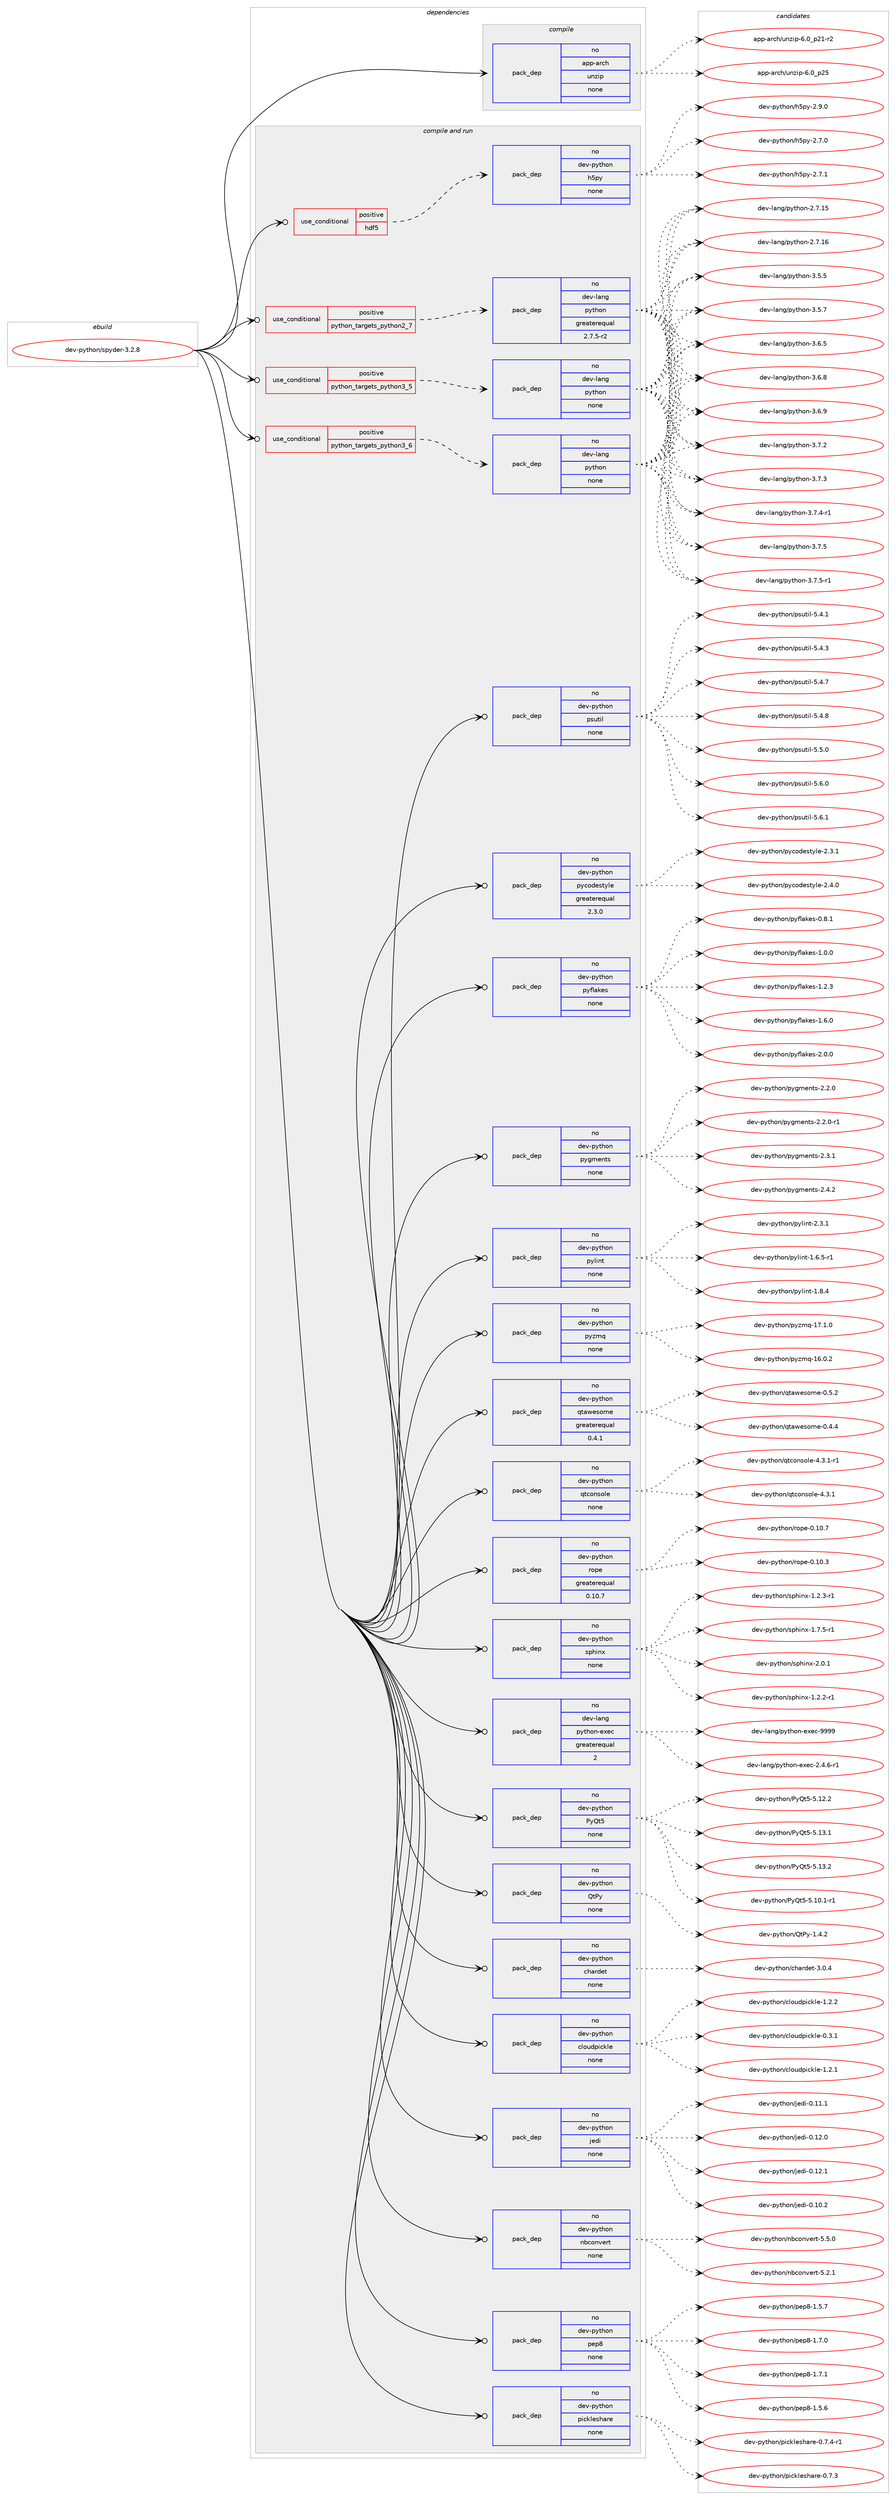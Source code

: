digraph prolog {

# *************
# Graph options
# *************

newrank=true;
concentrate=true;
compound=true;
graph [rankdir=LR,fontname=Helvetica,fontsize=10,ranksep=1.5];#, ranksep=2.5, nodesep=0.2];
edge  [arrowhead=vee];
node  [fontname=Helvetica,fontsize=10];

# **********
# The ebuild
# **********

subgraph cluster_leftcol {
color=gray;
rank=same;
label=<<i>ebuild</i>>;
id [label="dev-python/spyder-3.2.8", color=red, width=4, href="../dev-python/spyder-3.2.8.svg"];
}

# ****************
# The dependencies
# ****************

subgraph cluster_midcol {
color=gray;
label=<<i>dependencies</i>>;
subgraph cluster_compile {
fillcolor="#eeeeee";
style=filled;
label=<<i>compile</i>>;
subgraph pack476981 {
dependency638696 [label=<<TABLE BORDER="0" CELLBORDER="1" CELLSPACING="0" CELLPADDING="4" WIDTH="220"><TR><TD ROWSPAN="6" CELLPADDING="30">pack_dep</TD></TR><TR><TD WIDTH="110">no</TD></TR><TR><TD>app-arch</TD></TR><TR><TD>unzip</TD></TR><TR><TD>none</TD></TR><TR><TD></TD></TR></TABLE>>, shape=none, color=blue];
}
id:e -> dependency638696:w [weight=20,style="solid",arrowhead="vee"];
}
subgraph cluster_compileandrun {
fillcolor="#eeeeee";
style=filled;
label=<<i>compile and run</i>>;
subgraph cond149834 {
dependency638697 [label=<<TABLE BORDER="0" CELLBORDER="1" CELLSPACING="0" CELLPADDING="4"><TR><TD ROWSPAN="3" CELLPADDING="10">use_conditional</TD></TR><TR><TD>positive</TD></TR><TR><TD>hdf5</TD></TR></TABLE>>, shape=none, color=red];
subgraph pack476982 {
dependency638698 [label=<<TABLE BORDER="0" CELLBORDER="1" CELLSPACING="0" CELLPADDING="4" WIDTH="220"><TR><TD ROWSPAN="6" CELLPADDING="30">pack_dep</TD></TR><TR><TD WIDTH="110">no</TD></TR><TR><TD>dev-python</TD></TR><TR><TD>h5py</TD></TR><TR><TD>none</TD></TR><TR><TD></TD></TR></TABLE>>, shape=none, color=blue];
}
dependency638697:e -> dependency638698:w [weight=20,style="dashed",arrowhead="vee"];
}
id:e -> dependency638697:w [weight=20,style="solid",arrowhead="odotvee"];
subgraph cond149835 {
dependency638699 [label=<<TABLE BORDER="0" CELLBORDER="1" CELLSPACING="0" CELLPADDING="4"><TR><TD ROWSPAN="3" CELLPADDING="10">use_conditional</TD></TR><TR><TD>positive</TD></TR><TR><TD>python_targets_python2_7</TD></TR></TABLE>>, shape=none, color=red];
subgraph pack476983 {
dependency638700 [label=<<TABLE BORDER="0" CELLBORDER="1" CELLSPACING="0" CELLPADDING="4" WIDTH="220"><TR><TD ROWSPAN="6" CELLPADDING="30">pack_dep</TD></TR><TR><TD WIDTH="110">no</TD></TR><TR><TD>dev-lang</TD></TR><TR><TD>python</TD></TR><TR><TD>greaterequal</TD></TR><TR><TD>2.7.5-r2</TD></TR></TABLE>>, shape=none, color=blue];
}
dependency638699:e -> dependency638700:w [weight=20,style="dashed",arrowhead="vee"];
}
id:e -> dependency638699:w [weight=20,style="solid",arrowhead="odotvee"];
subgraph cond149836 {
dependency638701 [label=<<TABLE BORDER="0" CELLBORDER="1" CELLSPACING="0" CELLPADDING="4"><TR><TD ROWSPAN="3" CELLPADDING="10">use_conditional</TD></TR><TR><TD>positive</TD></TR><TR><TD>python_targets_python3_5</TD></TR></TABLE>>, shape=none, color=red];
subgraph pack476984 {
dependency638702 [label=<<TABLE BORDER="0" CELLBORDER="1" CELLSPACING="0" CELLPADDING="4" WIDTH="220"><TR><TD ROWSPAN="6" CELLPADDING="30">pack_dep</TD></TR><TR><TD WIDTH="110">no</TD></TR><TR><TD>dev-lang</TD></TR><TR><TD>python</TD></TR><TR><TD>none</TD></TR><TR><TD></TD></TR></TABLE>>, shape=none, color=blue];
}
dependency638701:e -> dependency638702:w [weight=20,style="dashed",arrowhead="vee"];
}
id:e -> dependency638701:w [weight=20,style="solid",arrowhead="odotvee"];
subgraph cond149837 {
dependency638703 [label=<<TABLE BORDER="0" CELLBORDER="1" CELLSPACING="0" CELLPADDING="4"><TR><TD ROWSPAN="3" CELLPADDING="10">use_conditional</TD></TR><TR><TD>positive</TD></TR><TR><TD>python_targets_python3_6</TD></TR></TABLE>>, shape=none, color=red];
subgraph pack476985 {
dependency638704 [label=<<TABLE BORDER="0" CELLBORDER="1" CELLSPACING="0" CELLPADDING="4" WIDTH="220"><TR><TD ROWSPAN="6" CELLPADDING="30">pack_dep</TD></TR><TR><TD WIDTH="110">no</TD></TR><TR><TD>dev-lang</TD></TR><TR><TD>python</TD></TR><TR><TD>none</TD></TR><TR><TD></TD></TR></TABLE>>, shape=none, color=blue];
}
dependency638703:e -> dependency638704:w [weight=20,style="dashed",arrowhead="vee"];
}
id:e -> dependency638703:w [weight=20,style="solid",arrowhead="odotvee"];
subgraph pack476986 {
dependency638705 [label=<<TABLE BORDER="0" CELLBORDER="1" CELLSPACING="0" CELLPADDING="4" WIDTH="220"><TR><TD ROWSPAN="6" CELLPADDING="30">pack_dep</TD></TR><TR><TD WIDTH="110">no</TD></TR><TR><TD>dev-lang</TD></TR><TR><TD>python-exec</TD></TR><TR><TD>greaterequal</TD></TR><TR><TD>2</TD></TR></TABLE>>, shape=none, color=blue];
}
id:e -> dependency638705:w [weight=20,style="solid",arrowhead="odotvee"];
subgraph pack476987 {
dependency638706 [label=<<TABLE BORDER="0" CELLBORDER="1" CELLSPACING="0" CELLPADDING="4" WIDTH="220"><TR><TD ROWSPAN="6" CELLPADDING="30">pack_dep</TD></TR><TR><TD WIDTH="110">no</TD></TR><TR><TD>dev-python</TD></TR><TR><TD>PyQt5</TD></TR><TR><TD>none</TD></TR><TR><TD></TD></TR></TABLE>>, shape=none, color=blue];
}
id:e -> dependency638706:w [weight=20,style="solid",arrowhead="odotvee"];
subgraph pack476988 {
dependency638707 [label=<<TABLE BORDER="0" CELLBORDER="1" CELLSPACING="0" CELLPADDING="4" WIDTH="220"><TR><TD ROWSPAN="6" CELLPADDING="30">pack_dep</TD></TR><TR><TD WIDTH="110">no</TD></TR><TR><TD>dev-python</TD></TR><TR><TD>QtPy</TD></TR><TR><TD>none</TD></TR><TR><TD></TD></TR></TABLE>>, shape=none, color=blue];
}
id:e -> dependency638707:w [weight=20,style="solid",arrowhead="odotvee"];
subgraph pack476989 {
dependency638708 [label=<<TABLE BORDER="0" CELLBORDER="1" CELLSPACING="0" CELLPADDING="4" WIDTH="220"><TR><TD ROWSPAN="6" CELLPADDING="30">pack_dep</TD></TR><TR><TD WIDTH="110">no</TD></TR><TR><TD>dev-python</TD></TR><TR><TD>chardet</TD></TR><TR><TD>none</TD></TR><TR><TD></TD></TR></TABLE>>, shape=none, color=blue];
}
id:e -> dependency638708:w [weight=20,style="solid",arrowhead="odotvee"];
subgraph pack476990 {
dependency638709 [label=<<TABLE BORDER="0" CELLBORDER="1" CELLSPACING="0" CELLPADDING="4" WIDTH="220"><TR><TD ROWSPAN="6" CELLPADDING="30">pack_dep</TD></TR><TR><TD WIDTH="110">no</TD></TR><TR><TD>dev-python</TD></TR><TR><TD>cloudpickle</TD></TR><TR><TD>none</TD></TR><TR><TD></TD></TR></TABLE>>, shape=none, color=blue];
}
id:e -> dependency638709:w [weight=20,style="solid",arrowhead="odotvee"];
subgraph pack476991 {
dependency638710 [label=<<TABLE BORDER="0" CELLBORDER="1" CELLSPACING="0" CELLPADDING="4" WIDTH="220"><TR><TD ROWSPAN="6" CELLPADDING="30">pack_dep</TD></TR><TR><TD WIDTH="110">no</TD></TR><TR><TD>dev-python</TD></TR><TR><TD>jedi</TD></TR><TR><TD>none</TD></TR><TR><TD></TD></TR></TABLE>>, shape=none, color=blue];
}
id:e -> dependency638710:w [weight=20,style="solid",arrowhead="odotvee"];
subgraph pack476992 {
dependency638711 [label=<<TABLE BORDER="0" CELLBORDER="1" CELLSPACING="0" CELLPADDING="4" WIDTH="220"><TR><TD ROWSPAN="6" CELLPADDING="30">pack_dep</TD></TR><TR><TD WIDTH="110">no</TD></TR><TR><TD>dev-python</TD></TR><TR><TD>nbconvert</TD></TR><TR><TD>none</TD></TR><TR><TD></TD></TR></TABLE>>, shape=none, color=blue];
}
id:e -> dependency638711:w [weight=20,style="solid",arrowhead="odotvee"];
subgraph pack476993 {
dependency638712 [label=<<TABLE BORDER="0" CELLBORDER="1" CELLSPACING="0" CELLPADDING="4" WIDTH="220"><TR><TD ROWSPAN="6" CELLPADDING="30">pack_dep</TD></TR><TR><TD WIDTH="110">no</TD></TR><TR><TD>dev-python</TD></TR><TR><TD>pep8</TD></TR><TR><TD>none</TD></TR><TR><TD></TD></TR></TABLE>>, shape=none, color=blue];
}
id:e -> dependency638712:w [weight=20,style="solid",arrowhead="odotvee"];
subgraph pack476994 {
dependency638713 [label=<<TABLE BORDER="0" CELLBORDER="1" CELLSPACING="0" CELLPADDING="4" WIDTH="220"><TR><TD ROWSPAN="6" CELLPADDING="30">pack_dep</TD></TR><TR><TD WIDTH="110">no</TD></TR><TR><TD>dev-python</TD></TR><TR><TD>pickleshare</TD></TR><TR><TD>none</TD></TR><TR><TD></TD></TR></TABLE>>, shape=none, color=blue];
}
id:e -> dependency638713:w [weight=20,style="solid",arrowhead="odotvee"];
subgraph pack476995 {
dependency638714 [label=<<TABLE BORDER="0" CELLBORDER="1" CELLSPACING="0" CELLPADDING="4" WIDTH="220"><TR><TD ROWSPAN="6" CELLPADDING="30">pack_dep</TD></TR><TR><TD WIDTH="110">no</TD></TR><TR><TD>dev-python</TD></TR><TR><TD>psutil</TD></TR><TR><TD>none</TD></TR><TR><TD></TD></TR></TABLE>>, shape=none, color=blue];
}
id:e -> dependency638714:w [weight=20,style="solid",arrowhead="odotvee"];
subgraph pack476996 {
dependency638715 [label=<<TABLE BORDER="0" CELLBORDER="1" CELLSPACING="0" CELLPADDING="4" WIDTH="220"><TR><TD ROWSPAN="6" CELLPADDING="30">pack_dep</TD></TR><TR><TD WIDTH="110">no</TD></TR><TR><TD>dev-python</TD></TR><TR><TD>pycodestyle</TD></TR><TR><TD>greaterequal</TD></TR><TR><TD>2.3.0</TD></TR></TABLE>>, shape=none, color=blue];
}
id:e -> dependency638715:w [weight=20,style="solid",arrowhead="odotvee"];
subgraph pack476997 {
dependency638716 [label=<<TABLE BORDER="0" CELLBORDER="1" CELLSPACING="0" CELLPADDING="4" WIDTH="220"><TR><TD ROWSPAN="6" CELLPADDING="30">pack_dep</TD></TR><TR><TD WIDTH="110">no</TD></TR><TR><TD>dev-python</TD></TR><TR><TD>pyflakes</TD></TR><TR><TD>none</TD></TR><TR><TD></TD></TR></TABLE>>, shape=none, color=blue];
}
id:e -> dependency638716:w [weight=20,style="solid",arrowhead="odotvee"];
subgraph pack476998 {
dependency638717 [label=<<TABLE BORDER="0" CELLBORDER="1" CELLSPACING="0" CELLPADDING="4" WIDTH="220"><TR><TD ROWSPAN="6" CELLPADDING="30">pack_dep</TD></TR><TR><TD WIDTH="110">no</TD></TR><TR><TD>dev-python</TD></TR><TR><TD>pygments</TD></TR><TR><TD>none</TD></TR><TR><TD></TD></TR></TABLE>>, shape=none, color=blue];
}
id:e -> dependency638717:w [weight=20,style="solid",arrowhead="odotvee"];
subgraph pack476999 {
dependency638718 [label=<<TABLE BORDER="0" CELLBORDER="1" CELLSPACING="0" CELLPADDING="4" WIDTH="220"><TR><TD ROWSPAN="6" CELLPADDING="30">pack_dep</TD></TR><TR><TD WIDTH="110">no</TD></TR><TR><TD>dev-python</TD></TR><TR><TD>pylint</TD></TR><TR><TD>none</TD></TR><TR><TD></TD></TR></TABLE>>, shape=none, color=blue];
}
id:e -> dependency638718:w [weight=20,style="solid",arrowhead="odotvee"];
subgraph pack477000 {
dependency638719 [label=<<TABLE BORDER="0" CELLBORDER="1" CELLSPACING="0" CELLPADDING="4" WIDTH="220"><TR><TD ROWSPAN="6" CELLPADDING="30">pack_dep</TD></TR><TR><TD WIDTH="110">no</TD></TR><TR><TD>dev-python</TD></TR><TR><TD>pyzmq</TD></TR><TR><TD>none</TD></TR><TR><TD></TD></TR></TABLE>>, shape=none, color=blue];
}
id:e -> dependency638719:w [weight=20,style="solid",arrowhead="odotvee"];
subgraph pack477001 {
dependency638720 [label=<<TABLE BORDER="0" CELLBORDER="1" CELLSPACING="0" CELLPADDING="4" WIDTH="220"><TR><TD ROWSPAN="6" CELLPADDING="30">pack_dep</TD></TR><TR><TD WIDTH="110">no</TD></TR><TR><TD>dev-python</TD></TR><TR><TD>qtawesome</TD></TR><TR><TD>greaterequal</TD></TR><TR><TD>0.4.1</TD></TR></TABLE>>, shape=none, color=blue];
}
id:e -> dependency638720:w [weight=20,style="solid",arrowhead="odotvee"];
subgraph pack477002 {
dependency638721 [label=<<TABLE BORDER="0" CELLBORDER="1" CELLSPACING="0" CELLPADDING="4" WIDTH="220"><TR><TD ROWSPAN="6" CELLPADDING="30">pack_dep</TD></TR><TR><TD WIDTH="110">no</TD></TR><TR><TD>dev-python</TD></TR><TR><TD>qtconsole</TD></TR><TR><TD>none</TD></TR><TR><TD></TD></TR></TABLE>>, shape=none, color=blue];
}
id:e -> dependency638721:w [weight=20,style="solid",arrowhead="odotvee"];
subgraph pack477003 {
dependency638722 [label=<<TABLE BORDER="0" CELLBORDER="1" CELLSPACING="0" CELLPADDING="4" WIDTH="220"><TR><TD ROWSPAN="6" CELLPADDING="30">pack_dep</TD></TR><TR><TD WIDTH="110">no</TD></TR><TR><TD>dev-python</TD></TR><TR><TD>rope</TD></TR><TR><TD>greaterequal</TD></TR><TR><TD>0.10.7</TD></TR></TABLE>>, shape=none, color=blue];
}
id:e -> dependency638722:w [weight=20,style="solid",arrowhead="odotvee"];
subgraph pack477004 {
dependency638723 [label=<<TABLE BORDER="0" CELLBORDER="1" CELLSPACING="0" CELLPADDING="4" WIDTH="220"><TR><TD ROWSPAN="6" CELLPADDING="30">pack_dep</TD></TR><TR><TD WIDTH="110">no</TD></TR><TR><TD>dev-python</TD></TR><TR><TD>sphinx</TD></TR><TR><TD>none</TD></TR><TR><TD></TD></TR></TABLE>>, shape=none, color=blue];
}
id:e -> dependency638723:w [weight=20,style="solid",arrowhead="odotvee"];
}
subgraph cluster_run {
fillcolor="#eeeeee";
style=filled;
label=<<i>run</i>>;
}
}

# **************
# The candidates
# **************

subgraph cluster_choices {
rank=same;
color=gray;
label=<<i>candidates</i>>;

subgraph choice476981 {
color=black;
nodesep=1;
choice9711211245971149910447117110122105112455446489511250494511450 [label="app-arch/unzip-6.0_p21-r2", color=red, width=4,href="../app-arch/unzip-6.0_p21-r2.svg"];
choice971121124597114991044711711012210511245544648951125053 [label="app-arch/unzip-6.0_p25", color=red, width=4,href="../app-arch/unzip-6.0_p25.svg"];
dependency638696:e -> choice9711211245971149910447117110122105112455446489511250494511450:w [style=dotted,weight="100"];
dependency638696:e -> choice971121124597114991044711711012210511245544648951125053:w [style=dotted,weight="100"];
}
subgraph choice476982 {
color=black;
nodesep=1;
choice100101118451121211161041111104710453112121455046554648 [label="dev-python/h5py-2.7.0", color=red, width=4,href="../dev-python/h5py-2.7.0.svg"];
choice100101118451121211161041111104710453112121455046554649 [label="dev-python/h5py-2.7.1", color=red, width=4,href="../dev-python/h5py-2.7.1.svg"];
choice100101118451121211161041111104710453112121455046574648 [label="dev-python/h5py-2.9.0", color=red, width=4,href="../dev-python/h5py-2.9.0.svg"];
dependency638698:e -> choice100101118451121211161041111104710453112121455046554648:w [style=dotted,weight="100"];
dependency638698:e -> choice100101118451121211161041111104710453112121455046554649:w [style=dotted,weight="100"];
dependency638698:e -> choice100101118451121211161041111104710453112121455046574648:w [style=dotted,weight="100"];
}
subgraph choice476983 {
color=black;
nodesep=1;
choice10010111845108971101034711212111610411111045504655464953 [label="dev-lang/python-2.7.15", color=red, width=4,href="../dev-lang/python-2.7.15.svg"];
choice10010111845108971101034711212111610411111045504655464954 [label="dev-lang/python-2.7.16", color=red, width=4,href="../dev-lang/python-2.7.16.svg"];
choice100101118451089711010347112121116104111110455146534653 [label="dev-lang/python-3.5.5", color=red, width=4,href="../dev-lang/python-3.5.5.svg"];
choice100101118451089711010347112121116104111110455146534655 [label="dev-lang/python-3.5.7", color=red, width=4,href="../dev-lang/python-3.5.7.svg"];
choice100101118451089711010347112121116104111110455146544653 [label="dev-lang/python-3.6.5", color=red, width=4,href="../dev-lang/python-3.6.5.svg"];
choice100101118451089711010347112121116104111110455146544656 [label="dev-lang/python-3.6.8", color=red, width=4,href="../dev-lang/python-3.6.8.svg"];
choice100101118451089711010347112121116104111110455146544657 [label="dev-lang/python-3.6.9", color=red, width=4,href="../dev-lang/python-3.6.9.svg"];
choice100101118451089711010347112121116104111110455146554650 [label="dev-lang/python-3.7.2", color=red, width=4,href="../dev-lang/python-3.7.2.svg"];
choice100101118451089711010347112121116104111110455146554651 [label="dev-lang/python-3.7.3", color=red, width=4,href="../dev-lang/python-3.7.3.svg"];
choice1001011184510897110103471121211161041111104551465546524511449 [label="dev-lang/python-3.7.4-r1", color=red, width=4,href="../dev-lang/python-3.7.4-r1.svg"];
choice100101118451089711010347112121116104111110455146554653 [label="dev-lang/python-3.7.5", color=red, width=4,href="../dev-lang/python-3.7.5.svg"];
choice1001011184510897110103471121211161041111104551465546534511449 [label="dev-lang/python-3.7.5-r1", color=red, width=4,href="../dev-lang/python-3.7.5-r1.svg"];
dependency638700:e -> choice10010111845108971101034711212111610411111045504655464953:w [style=dotted,weight="100"];
dependency638700:e -> choice10010111845108971101034711212111610411111045504655464954:w [style=dotted,weight="100"];
dependency638700:e -> choice100101118451089711010347112121116104111110455146534653:w [style=dotted,weight="100"];
dependency638700:e -> choice100101118451089711010347112121116104111110455146534655:w [style=dotted,weight="100"];
dependency638700:e -> choice100101118451089711010347112121116104111110455146544653:w [style=dotted,weight="100"];
dependency638700:e -> choice100101118451089711010347112121116104111110455146544656:w [style=dotted,weight="100"];
dependency638700:e -> choice100101118451089711010347112121116104111110455146544657:w [style=dotted,weight="100"];
dependency638700:e -> choice100101118451089711010347112121116104111110455146554650:w [style=dotted,weight="100"];
dependency638700:e -> choice100101118451089711010347112121116104111110455146554651:w [style=dotted,weight="100"];
dependency638700:e -> choice1001011184510897110103471121211161041111104551465546524511449:w [style=dotted,weight="100"];
dependency638700:e -> choice100101118451089711010347112121116104111110455146554653:w [style=dotted,weight="100"];
dependency638700:e -> choice1001011184510897110103471121211161041111104551465546534511449:w [style=dotted,weight="100"];
}
subgraph choice476984 {
color=black;
nodesep=1;
choice10010111845108971101034711212111610411111045504655464953 [label="dev-lang/python-2.7.15", color=red, width=4,href="../dev-lang/python-2.7.15.svg"];
choice10010111845108971101034711212111610411111045504655464954 [label="dev-lang/python-2.7.16", color=red, width=4,href="../dev-lang/python-2.7.16.svg"];
choice100101118451089711010347112121116104111110455146534653 [label="dev-lang/python-3.5.5", color=red, width=4,href="../dev-lang/python-3.5.5.svg"];
choice100101118451089711010347112121116104111110455146534655 [label="dev-lang/python-3.5.7", color=red, width=4,href="../dev-lang/python-3.5.7.svg"];
choice100101118451089711010347112121116104111110455146544653 [label="dev-lang/python-3.6.5", color=red, width=4,href="../dev-lang/python-3.6.5.svg"];
choice100101118451089711010347112121116104111110455146544656 [label="dev-lang/python-3.6.8", color=red, width=4,href="../dev-lang/python-3.6.8.svg"];
choice100101118451089711010347112121116104111110455146544657 [label="dev-lang/python-3.6.9", color=red, width=4,href="../dev-lang/python-3.6.9.svg"];
choice100101118451089711010347112121116104111110455146554650 [label="dev-lang/python-3.7.2", color=red, width=4,href="../dev-lang/python-3.7.2.svg"];
choice100101118451089711010347112121116104111110455146554651 [label="dev-lang/python-3.7.3", color=red, width=4,href="../dev-lang/python-3.7.3.svg"];
choice1001011184510897110103471121211161041111104551465546524511449 [label="dev-lang/python-3.7.4-r1", color=red, width=4,href="../dev-lang/python-3.7.4-r1.svg"];
choice100101118451089711010347112121116104111110455146554653 [label="dev-lang/python-3.7.5", color=red, width=4,href="../dev-lang/python-3.7.5.svg"];
choice1001011184510897110103471121211161041111104551465546534511449 [label="dev-lang/python-3.7.5-r1", color=red, width=4,href="../dev-lang/python-3.7.5-r1.svg"];
dependency638702:e -> choice10010111845108971101034711212111610411111045504655464953:w [style=dotted,weight="100"];
dependency638702:e -> choice10010111845108971101034711212111610411111045504655464954:w [style=dotted,weight="100"];
dependency638702:e -> choice100101118451089711010347112121116104111110455146534653:w [style=dotted,weight="100"];
dependency638702:e -> choice100101118451089711010347112121116104111110455146534655:w [style=dotted,weight="100"];
dependency638702:e -> choice100101118451089711010347112121116104111110455146544653:w [style=dotted,weight="100"];
dependency638702:e -> choice100101118451089711010347112121116104111110455146544656:w [style=dotted,weight="100"];
dependency638702:e -> choice100101118451089711010347112121116104111110455146544657:w [style=dotted,weight="100"];
dependency638702:e -> choice100101118451089711010347112121116104111110455146554650:w [style=dotted,weight="100"];
dependency638702:e -> choice100101118451089711010347112121116104111110455146554651:w [style=dotted,weight="100"];
dependency638702:e -> choice1001011184510897110103471121211161041111104551465546524511449:w [style=dotted,weight="100"];
dependency638702:e -> choice100101118451089711010347112121116104111110455146554653:w [style=dotted,weight="100"];
dependency638702:e -> choice1001011184510897110103471121211161041111104551465546534511449:w [style=dotted,weight="100"];
}
subgraph choice476985 {
color=black;
nodesep=1;
choice10010111845108971101034711212111610411111045504655464953 [label="dev-lang/python-2.7.15", color=red, width=4,href="../dev-lang/python-2.7.15.svg"];
choice10010111845108971101034711212111610411111045504655464954 [label="dev-lang/python-2.7.16", color=red, width=4,href="../dev-lang/python-2.7.16.svg"];
choice100101118451089711010347112121116104111110455146534653 [label="dev-lang/python-3.5.5", color=red, width=4,href="../dev-lang/python-3.5.5.svg"];
choice100101118451089711010347112121116104111110455146534655 [label="dev-lang/python-3.5.7", color=red, width=4,href="../dev-lang/python-3.5.7.svg"];
choice100101118451089711010347112121116104111110455146544653 [label="dev-lang/python-3.6.5", color=red, width=4,href="../dev-lang/python-3.6.5.svg"];
choice100101118451089711010347112121116104111110455146544656 [label="dev-lang/python-3.6.8", color=red, width=4,href="../dev-lang/python-3.6.8.svg"];
choice100101118451089711010347112121116104111110455146544657 [label="dev-lang/python-3.6.9", color=red, width=4,href="../dev-lang/python-3.6.9.svg"];
choice100101118451089711010347112121116104111110455146554650 [label="dev-lang/python-3.7.2", color=red, width=4,href="../dev-lang/python-3.7.2.svg"];
choice100101118451089711010347112121116104111110455146554651 [label="dev-lang/python-3.7.3", color=red, width=4,href="../dev-lang/python-3.7.3.svg"];
choice1001011184510897110103471121211161041111104551465546524511449 [label="dev-lang/python-3.7.4-r1", color=red, width=4,href="../dev-lang/python-3.7.4-r1.svg"];
choice100101118451089711010347112121116104111110455146554653 [label="dev-lang/python-3.7.5", color=red, width=4,href="../dev-lang/python-3.7.5.svg"];
choice1001011184510897110103471121211161041111104551465546534511449 [label="dev-lang/python-3.7.5-r1", color=red, width=4,href="../dev-lang/python-3.7.5-r1.svg"];
dependency638704:e -> choice10010111845108971101034711212111610411111045504655464953:w [style=dotted,weight="100"];
dependency638704:e -> choice10010111845108971101034711212111610411111045504655464954:w [style=dotted,weight="100"];
dependency638704:e -> choice100101118451089711010347112121116104111110455146534653:w [style=dotted,weight="100"];
dependency638704:e -> choice100101118451089711010347112121116104111110455146534655:w [style=dotted,weight="100"];
dependency638704:e -> choice100101118451089711010347112121116104111110455146544653:w [style=dotted,weight="100"];
dependency638704:e -> choice100101118451089711010347112121116104111110455146544656:w [style=dotted,weight="100"];
dependency638704:e -> choice100101118451089711010347112121116104111110455146544657:w [style=dotted,weight="100"];
dependency638704:e -> choice100101118451089711010347112121116104111110455146554650:w [style=dotted,weight="100"];
dependency638704:e -> choice100101118451089711010347112121116104111110455146554651:w [style=dotted,weight="100"];
dependency638704:e -> choice1001011184510897110103471121211161041111104551465546524511449:w [style=dotted,weight="100"];
dependency638704:e -> choice100101118451089711010347112121116104111110455146554653:w [style=dotted,weight="100"];
dependency638704:e -> choice1001011184510897110103471121211161041111104551465546534511449:w [style=dotted,weight="100"];
}
subgraph choice476986 {
color=black;
nodesep=1;
choice10010111845108971101034711212111610411111045101120101994550465246544511449 [label="dev-lang/python-exec-2.4.6-r1", color=red, width=4,href="../dev-lang/python-exec-2.4.6-r1.svg"];
choice10010111845108971101034711212111610411111045101120101994557575757 [label="dev-lang/python-exec-9999", color=red, width=4,href="../dev-lang/python-exec-9999.svg"];
dependency638705:e -> choice10010111845108971101034711212111610411111045101120101994550465246544511449:w [style=dotted,weight="100"];
dependency638705:e -> choice10010111845108971101034711212111610411111045101120101994557575757:w [style=dotted,weight="100"];
}
subgraph choice476987 {
color=black;
nodesep=1;
choice1001011184511212111610411111047801218111653455346494846494511449 [label="dev-python/PyQt5-5.10.1-r1", color=red, width=4,href="../dev-python/PyQt5-5.10.1-r1.svg"];
choice100101118451121211161041111104780121811165345534649504650 [label="dev-python/PyQt5-5.12.2", color=red, width=4,href="../dev-python/PyQt5-5.12.2.svg"];
choice100101118451121211161041111104780121811165345534649514649 [label="dev-python/PyQt5-5.13.1", color=red, width=4,href="../dev-python/PyQt5-5.13.1.svg"];
choice100101118451121211161041111104780121811165345534649514650 [label="dev-python/PyQt5-5.13.2", color=red, width=4,href="../dev-python/PyQt5-5.13.2.svg"];
dependency638706:e -> choice1001011184511212111610411111047801218111653455346494846494511449:w [style=dotted,weight="100"];
dependency638706:e -> choice100101118451121211161041111104780121811165345534649504650:w [style=dotted,weight="100"];
dependency638706:e -> choice100101118451121211161041111104780121811165345534649514649:w [style=dotted,weight="100"];
dependency638706:e -> choice100101118451121211161041111104780121811165345534649514650:w [style=dotted,weight="100"];
}
subgraph choice476988 {
color=black;
nodesep=1;
choice10010111845112121116104111110478111680121454946524650 [label="dev-python/QtPy-1.4.2", color=red, width=4,href="../dev-python/QtPy-1.4.2.svg"];
dependency638707:e -> choice10010111845112121116104111110478111680121454946524650:w [style=dotted,weight="100"];
}
subgraph choice476989 {
color=black;
nodesep=1;
choice10010111845112121116104111110479910497114100101116455146484652 [label="dev-python/chardet-3.0.4", color=red, width=4,href="../dev-python/chardet-3.0.4.svg"];
dependency638708:e -> choice10010111845112121116104111110479910497114100101116455146484652:w [style=dotted,weight="100"];
}
subgraph choice476990 {
color=black;
nodesep=1;
choice10010111845112121116104111110479910811111710011210599107108101454846514649 [label="dev-python/cloudpickle-0.3.1", color=red, width=4,href="../dev-python/cloudpickle-0.3.1.svg"];
choice10010111845112121116104111110479910811111710011210599107108101454946504649 [label="dev-python/cloudpickle-1.2.1", color=red, width=4,href="../dev-python/cloudpickle-1.2.1.svg"];
choice10010111845112121116104111110479910811111710011210599107108101454946504650 [label="dev-python/cloudpickle-1.2.2", color=red, width=4,href="../dev-python/cloudpickle-1.2.2.svg"];
dependency638709:e -> choice10010111845112121116104111110479910811111710011210599107108101454846514649:w [style=dotted,weight="100"];
dependency638709:e -> choice10010111845112121116104111110479910811111710011210599107108101454946504649:w [style=dotted,weight="100"];
dependency638709:e -> choice10010111845112121116104111110479910811111710011210599107108101454946504650:w [style=dotted,weight="100"];
}
subgraph choice476991 {
color=black;
nodesep=1;
choice100101118451121211161041111104710610110010545484649484650 [label="dev-python/jedi-0.10.2", color=red, width=4,href="../dev-python/jedi-0.10.2.svg"];
choice100101118451121211161041111104710610110010545484649494649 [label="dev-python/jedi-0.11.1", color=red, width=4,href="../dev-python/jedi-0.11.1.svg"];
choice100101118451121211161041111104710610110010545484649504648 [label="dev-python/jedi-0.12.0", color=red, width=4,href="../dev-python/jedi-0.12.0.svg"];
choice100101118451121211161041111104710610110010545484649504649 [label="dev-python/jedi-0.12.1", color=red, width=4,href="../dev-python/jedi-0.12.1.svg"];
dependency638710:e -> choice100101118451121211161041111104710610110010545484649484650:w [style=dotted,weight="100"];
dependency638710:e -> choice100101118451121211161041111104710610110010545484649494649:w [style=dotted,weight="100"];
dependency638710:e -> choice100101118451121211161041111104710610110010545484649504648:w [style=dotted,weight="100"];
dependency638710:e -> choice100101118451121211161041111104710610110010545484649504649:w [style=dotted,weight="100"];
}
subgraph choice476992 {
color=black;
nodesep=1;
choice10010111845112121116104111110471109899111110118101114116455346504649 [label="dev-python/nbconvert-5.2.1", color=red, width=4,href="../dev-python/nbconvert-5.2.1.svg"];
choice10010111845112121116104111110471109899111110118101114116455346534648 [label="dev-python/nbconvert-5.5.0", color=red, width=4,href="../dev-python/nbconvert-5.5.0.svg"];
dependency638711:e -> choice10010111845112121116104111110471109899111110118101114116455346504649:w [style=dotted,weight="100"];
dependency638711:e -> choice10010111845112121116104111110471109899111110118101114116455346534648:w [style=dotted,weight="100"];
}
subgraph choice476993 {
color=black;
nodesep=1;
choice100101118451121211161041111104711210111256454946534654 [label="dev-python/pep8-1.5.6", color=red, width=4,href="../dev-python/pep8-1.5.6.svg"];
choice100101118451121211161041111104711210111256454946534655 [label="dev-python/pep8-1.5.7", color=red, width=4,href="../dev-python/pep8-1.5.7.svg"];
choice100101118451121211161041111104711210111256454946554648 [label="dev-python/pep8-1.7.0", color=red, width=4,href="../dev-python/pep8-1.7.0.svg"];
choice100101118451121211161041111104711210111256454946554649 [label="dev-python/pep8-1.7.1", color=red, width=4,href="../dev-python/pep8-1.7.1.svg"];
dependency638712:e -> choice100101118451121211161041111104711210111256454946534654:w [style=dotted,weight="100"];
dependency638712:e -> choice100101118451121211161041111104711210111256454946534655:w [style=dotted,weight="100"];
dependency638712:e -> choice100101118451121211161041111104711210111256454946554648:w [style=dotted,weight="100"];
dependency638712:e -> choice100101118451121211161041111104711210111256454946554649:w [style=dotted,weight="100"];
}
subgraph choice476994 {
color=black;
nodesep=1;
choice10010111845112121116104111110471121059910710810111510497114101454846554651 [label="dev-python/pickleshare-0.7.3", color=red, width=4,href="../dev-python/pickleshare-0.7.3.svg"];
choice100101118451121211161041111104711210599107108101115104971141014548465546524511449 [label="dev-python/pickleshare-0.7.4-r1", color=red, width=4,href="../dev-python/pickleshare-0.7.4-r1.svg"];
dependency638713:e -> choice10010111845112121116104111110471121059910710810111510497114101454846554651:w [style=dotted,weight="100"];
dependency638713:e -> choice100101118451121211161041111104711210599107108101115104971141014548465546524511449:w [style=dotted,weight="100"];
}
subgraph choice476995 {
color=black;
nodesep=1;
choice1001011184511212111610411111047112115117116105108455346524649 [label="dev-python/psutil-5.4.1", color=red, width=4,href="../dev-python/psutil-5.4.1.svg"];
choice1001011184511212111610411111047112115117116105108455346524651 [label="dev-python/psutil-5.4.3", color=red, width=4,href="../dev-python/psutil-5.4.3.svg"];
choice1001011184511212111610411111047112115117116105108455346524655 [label="dev-python/psutil-5.4.7", color=red, width=4,href="../dev-python/psutil-5.4.7.svg"];
choice1001011184511212111610411111047112115117116105108455346524656 [label="dev-python/psutil-5.4.8", color=red, width=4,href="../dev-python/psutil-5.4.8.svg"];
choice1001011184511212111610411111047112115117116105108455346534648 [label="dev-python/psutil-5.5.0", color=red, width=4,href="../dev-python/psutil-5.5.0.svg"];
choice1001011184511212111610411111047112115117116105108455346544648 [label="dev-python/psutil-5.6.0", color=red, width=4,href="../dev-python/psutil-5.6.0.svg"];
choice1001011184511212111610411111047112115117116105108455346544649 [label="dev-python/psutil-5.6.1", color=red, width=4,href="../dev-python/psutil-5.6.1.svg"];
dependency638714:e -> choice1001011184511212111610411111047112115117116105108455346524649:w [style=dotted,weight="100"];
dependency638714:e -> choice1001011184511212111610411111047112115117116105108455346524651:w [style=dotted,weight="100"];
dependency638714:e -> choice1001011184511212111610411111047112115117116105108455346524655:w [style=dotted,weight="100"];
dependency638714:e -> choice1001011184511212111610411111047112115117116105108455346524656:w [style=dotted,weight="100"];
dependency638714:e -> choice1001011184511212111610411111047112115117116105108455346534648:w [style=dotted,weight="100"];
dependency638714:e -> choice1001011184511212111610411111047112115117116105108455346544648:w [style=dotted,weight="100"];
dependency638714:e -> choice1001011184511212111610411111047112115117116105108455346544649:w [style=dotted,weight="100"];
}
subgraph choice476996 {
color=black;
nodesep=1;
choice100101118451121211161041111104711212199111100101115116121108101455046514649 [label="dev-python/pycodestyle-2.3.1", color=red, width=4,href="../dev-python/pycodestyle-2.3.1.svg"];
choice100101118451121211161041111104711212199111100101115116121108101455046524648 [label="dev-python/pycodestyle-2.4.0", color=red, width=4,href="../dev-python/pycodestyle-2.4.0.svg"];
dependency638715:e -> choice100101118451121211161041111104711212199111100101115116121108101455046514649:w [style=dotted,weight="100"];
dependency638715:e -> choice100101118451121211161041111104711212199111100101115116121108101455046524648:w [style=dotted,weight="100"];
}
subgraph choice476997 {
color=black;
nodesep=1;
choice100101118451121211161041111104711212110210897107101115454846564649 [label="dev-python/pyflakes-0.8.1", color=red, width=4,href="../dev-python/pyflakes-0.8.1.svg"];
choice100101118451121211161041111104711212110210897107101115454946484648 [label="dev-python/pyflakes-1.0.0", color=red, width=4,href="../dev-python/pyflakes-1.0.0.svg"];
choice100101118451121211161041111104711212110210897107101115454946504651 [label="dev-python/pyflakes-1.2.3", color=red, width=4,href="../dev-python/pyflakes-1.2.3.svg"];
choice100101118451121211161041111104711212110210897107101115454946544648 [label="dev-python/pyflakes-1.6.0", color=red, width=4,href="../dev-python/pyflakes-1.6.0.svg"];
choice100101118451121211161041111104711212110210897107101115455046484648 [label="dev-python/pyflakes-2.0.0", color=red, width=4,href="../dev-python/pyflakes-2.0.0.svg"];
dependency638716:e -> choice100101118451121211161041111104711212110210897107101115454846564649:w [style=dotted,weight="100"];
dependency638716:e -> choice100101118451121211161041111104711212110210897107101115454946484648:w [style=dotted,weight="100"];
dependency638716:e -> choice100101118451121211161041111104711212110210897107101115454946504651:w [style=dotted,weight="100"];
dependency638716:e -> choice100101118451121211161041111104711212110210897107101115454946544648:w [style=dotted,weight="100"];
dependency638716:e -> choice100101118451121211161041111104711212110210897107101115455046484648:w [style=dotted,weight="100"];
}
subgraph choice476998 {
color=black;
nodesep=1;
choice1001011184511212111610411111047112121103109101110116115455046504648 [label="dev-python/pygments-2.2.0", color=red, width=4,href="../dev-python/pygments-2.2.0.svg"];
choice10010111845112121116104111110471121211031091011101161154550465046484511449 [label="dev-python/pygments-2.2.0-r1", color=red, width=4,href="../dev-python/pygments-2.2.0-r1.svg"];
choice1001011184511212111610411111047112121103109101110116115455046514649 [label="dev-python/pygments-2.3.1", color=red, width=4,href="../dev-python/pygments-2.3.1.svg"];
choice1001011184511212111610411111047112121103109101110116115455046524650 [label="dev-python/pygments-2.4.2", color=red, width=4,href="../dev-python/pygments-2.4.2.svg"];
dependency638717:e -> choice1001011184511212111610411111047112121103109101110116115455046504648:w [style=dotted,weight="100"];
dependency638717:e -> choice10010111845112121116104111110471121211031091011101161154550465046484511449:w [style=dotted,weight="100"];
dependency638717:e -> choice1001011184511212111610411111047112121103109101110116115455046514649:w [style=dotted,weight="100"];
dependency638717:e -> choice1001011184511212111610411111047112121103109101110116115455046524650:w [style=dotted,weight="100"];
}
subgraph choice476999 {
color=black;
nodesep=1;
choice10010111845112121116104111110471121211081051101164549465446534511449 [label="dev-python/pylint-1.6.5-r1", color=red, width=4,href="../dev-python/pylint-1.6.5-r1.svg"];
choice1001011184511212111610411111047112121108105110116454946564652 [label="dev-python/pylint-1.8.4", color=red, width=4,href="../dev-python/pylint-1.8.4.svg"];
choice1001011184511212111610411111047112121108105110116455046514649 [label="dev-python/pylint-2.3.1", color=red, width=4,href="../dev-python/pylint-2.3.1.svg"];
dependency638718:e -> choice10010111845112121116104111110471121211081051101164549465446534511449:w [style=dotted,weight="100"];
dependency638718:e -> choice1001011184511212111610411111047112121108105110116454946564652:w [style=dotted,weight="100"];
dependency638718:e -> choice1001011184511212111610411111047112121108105110116455046514649:w [style=dotted,weight="100"];
}
subgraph choice477000 {
color=black;
nodesep=1;
choice100101118451121211161041111104711212112210911345495446484650 [label="dev-python/pyzmq-16.0.2", color=red, width=4,href="../dev-python/pyzmq-16.0.2.svg"];
choice100101118451121211161041111104711212112210911345495546494648 [label="dev-python/pyzmq-17.1.0", color=red, width=4,href="../dev-python/pyzmq-17.1.0.svg"];
dependency638719:e -> choice100101118451121211161041111104711212112210911345495446484650:w [style=dotted,weight="100"];
dependency638719:e -> choice100101118451121211161041111104711212112210911345495546494648:w [style=dotted,weight="100"];
}
subgraph choice477001 {
color=black;
nodesep=1;
choice100101118451121211161041111104711311697119101115111109101454846524652 [label="dev-python/qtawesome-0.4.4", color=red, width=4,href="../dev-python/qtawesome-0.4.4.svg"];
choice100101118451121211161041111104711311697119101115111109101454846534650 [label="dev-python/qtawesome-0.5.2", color=red, width=4,href="../dev-python/qtawesome-0.5.2.svg"];
dependency638720:e -> choice100101118451121211161041111104711311697119101115111109101454846524652:w [style=dotted,weight="100"];
dependency638720:e -> choice100101118451121211161041111104711311697119101115111109101454846534650:w [style=dotted,weight="100"];
}
subgraph choice477002 {
color=black;
nodesep=1;
choice100101118451121211161041111104711311699111110115111108101455246514649 [label="dev-python/qtconsole-4.3.1", color=red, width=4,href="../dev-python/qtconsole-4.3.1.svg"];
choice1001011184511212111610411111047113116991111101151111081014552465146494511449 [label="dev-python/qtconsole-4.3.1-r1", color=red, width=4,href="../dev-python/qtconsole-4.3.1-r1.svg"];
dependency638721:e -> choice100101118451121211161041111104711311699111110115111108101455246514649:w [style=dotted,weight="100"];
dependency638721:e -> choice1001011184511212111610411111047113116991111101151111081014552465146494511449:w [style=dotted,weight="100"];
}
subgraph choice477003 {
color=black;
nodesep=1;
choice100101118451121211161041111104711411111210145484649484651 [label="dev-python/rope-0.10.3", color=red, width=4,href="../dev-python/rope-0.10.3.svg"];
choice100101118451121211161041111104711411111210145484649484655 [label="dev-python/rope-0.10.7", color=red, width=4,href="../dev-python/rope-0.10.7.svg"];
dependency638722:e -> choice100101118451121211161041111104711411111210145484649484651:w [style=dotted,weight="100"];
dependency638722:e -> choice100101118451121211161041111104711411111210145484649484655:w [style=dotted,weight="100"];
}
subgraph choice477004 {
color=black;
nodesep=1;
choice10010111845112121116104111110471151121041051101204549465046504511449 [label="dev-python/sphinx-1.2.2-r1", color=red, width=4,href="../dev-python/sphinx-1.2.2-r1.svg"];
choice10010111845112121116104111110471151121041051101204549465046514511449 [label="dev-python/sphinx-1.2.3-r1", color=red, width=4,href="../dev-python/sphinx-1.2.3-r1.svg"];
choice10010111845112121116104111110471151121041051101204549465546534511449 [label="dev-python/sphinx-1.7.5-r1", color=red, width=4,href="../dev-python/sphinx-1.7.5-r1.svg"];
choice1001011184511212111610411111047115112104105110120455046484649 [label="dev-python/sphinx-2.0.1", color=red, width=4,href="../dev-python/sphinx-2.0.1.svg"];
dependency638723:e -> choice10010111845112121116104111110471151121041051101204549465046504511449:w [style=dotted,weight="100"];
dependency638723:e -> choice10010111845112121116104111110471151121041051101204549465046514511449:w [style=dotted,weight="100"];
dependency638723:e -> choice10010111845112121116104111110471151121041051101204549465546534511449:w [style=dotted,weight="100"];
dependency638723:e -> choice1001011184511212111610411111047115112104105110120455046484649:w [style=dotted,weight="100"];
}
}

}
